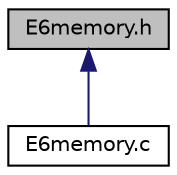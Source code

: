 digraph "E6memory.h"
{
  edge [fontname="Helvetica",fontsize="10",labelfontname="Helvetica",labelfontsize="10"];
  node [fontname="Helvetica",fontsize="10",shape=record];
  Node1 [label="E6memory.h",height=0.2,width=0.4,color="black", fillcolor="grey75", style="filled", fontcolor="black"];
  Node1 -> Node2 [dir="back",color="midnightblue",fontsize="10",style="solid",fontname="Helvetica"];
  Node2 [label="E6memory.c",height=0.2,width=0.4,color="black", fillcolor="white", style="filled",URL="$E6memory_8c.html",tooltip="En este archivo estan las funciones que trabajan con memoria. "];
}
